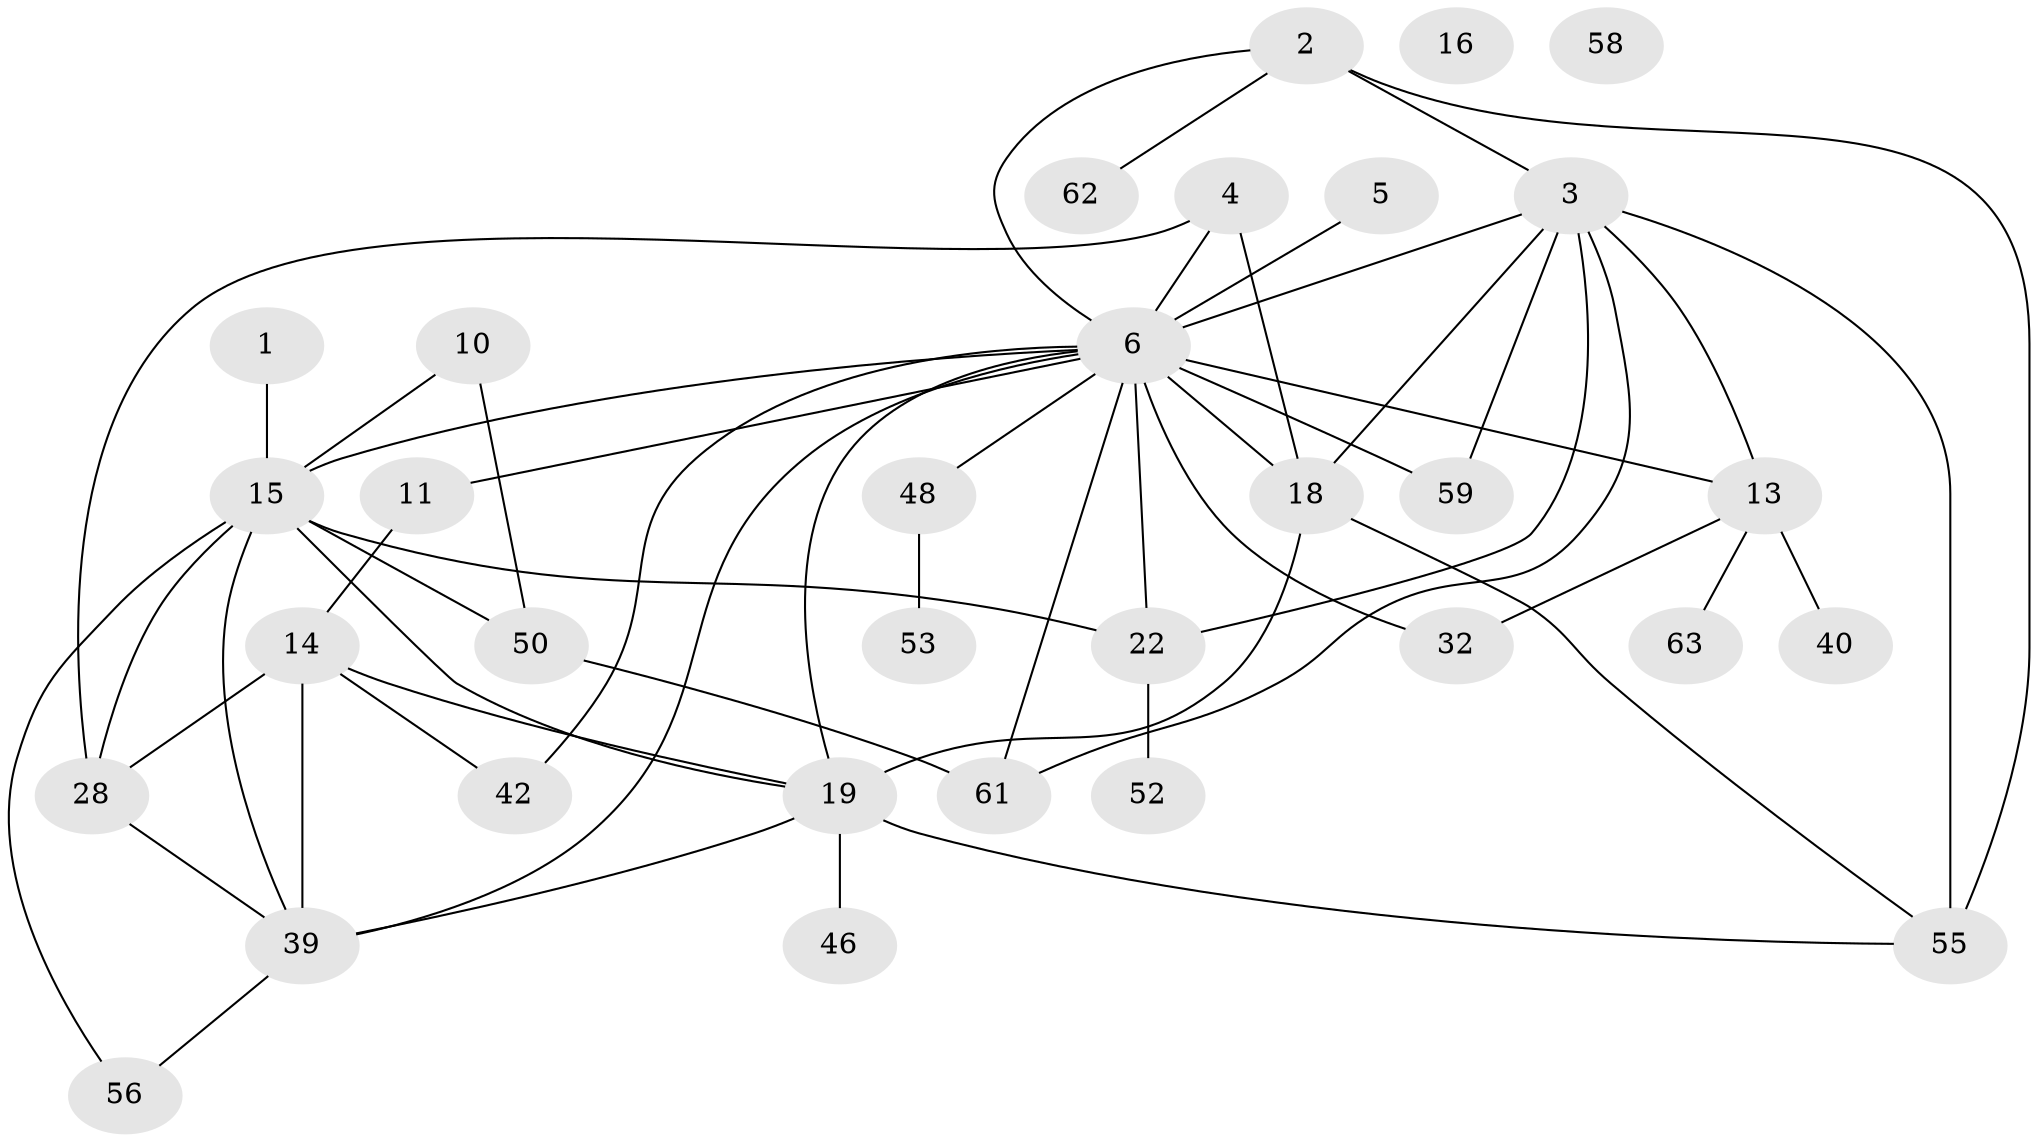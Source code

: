 // original degree distribution, {1: 0.18461538461538463, 2: 0.26153846153846155, 3: 0.13846153846153847, 6: 0.06153846153846154, 4: 0.15384615384615385, 5: 0.15384615384615385, 0: 0.03076923076923077, 7: 0.015384615384615385}
// Generated by graph-tools (version 1.1) at 2025/13/03/09/25 04:13:08]
// undirected, 32 vertices, 54 edges
graph export_dot {
graph [start="1"]
  node [color=gray90,style=filled];
  1;
  2 [super="+49+12"];
  3 [super="+51+7"];
  4 [super="+27"];
  5;
  6 [super="+8+9"];
  10;
  11 [super="+20"];
  13 [super="+17"];
  14 [super="+44"];
  15 [super="+21+35+37"];
  16;
  18 [super="+24"];
  19 [super="+26"];
  22 [super="+47+33"];
  28 [super="+30+45+57"];
  32;
  39 [super="+41+54"];
  40;
  42;
  46;
  48;
  50 [super="+60"];
  52;
  53;
  55;
  56;
  58;
  59;
  61 [super="+64"];
  62;
  63;
  1 -- 15;
  2 -- 3;
  2 -- 55;
  2 -- 62;
  2 -- 6;
  3 -- 55 [weight=2];
  3 -- 13;
  3 -- 18;
  3 -- 59;
  3 -- 61;
  3 -- 6;
  3 -- 22 [weight=2];
  4 -- 6;
  4 -- 28;
  4 -- 18;
  5 -- 6 [weight=2];
  6 -- 11;
  6 -- 32;
  6 -- 42;
  6 -- 13 [weight=2];
  6 -- 48;
  6 -- 18 [weight=2];
  6 -- 19;
  6 -- 59;
  6 -- 61;
  6 -- 15;
  6 -- 39 [weight=2];
  6 -- 22;
  10 -- 15;
  10 -- 50;
  11 -- 14;
  13 -- 32;
  13 -- 40;
  13 -- 63;
  14 -- 42;
  14 -- 19;
  14 -- 28;
  14 -- 39;
  15 -- 19;
  15 -- 22;
  15 -- 39;
  15 -- 56;
  15 -- 50;
  15 -- 28 [weight=2];
  18 -- 19;
  18 -- 55;
  19 -- 46;
  19 -- 55;
  19 -- 39;
  22 -- 52;
  28 -- 39;
  39 -- 56;
  48 -- 53;
  50 -- 61 [weight=2];
}
